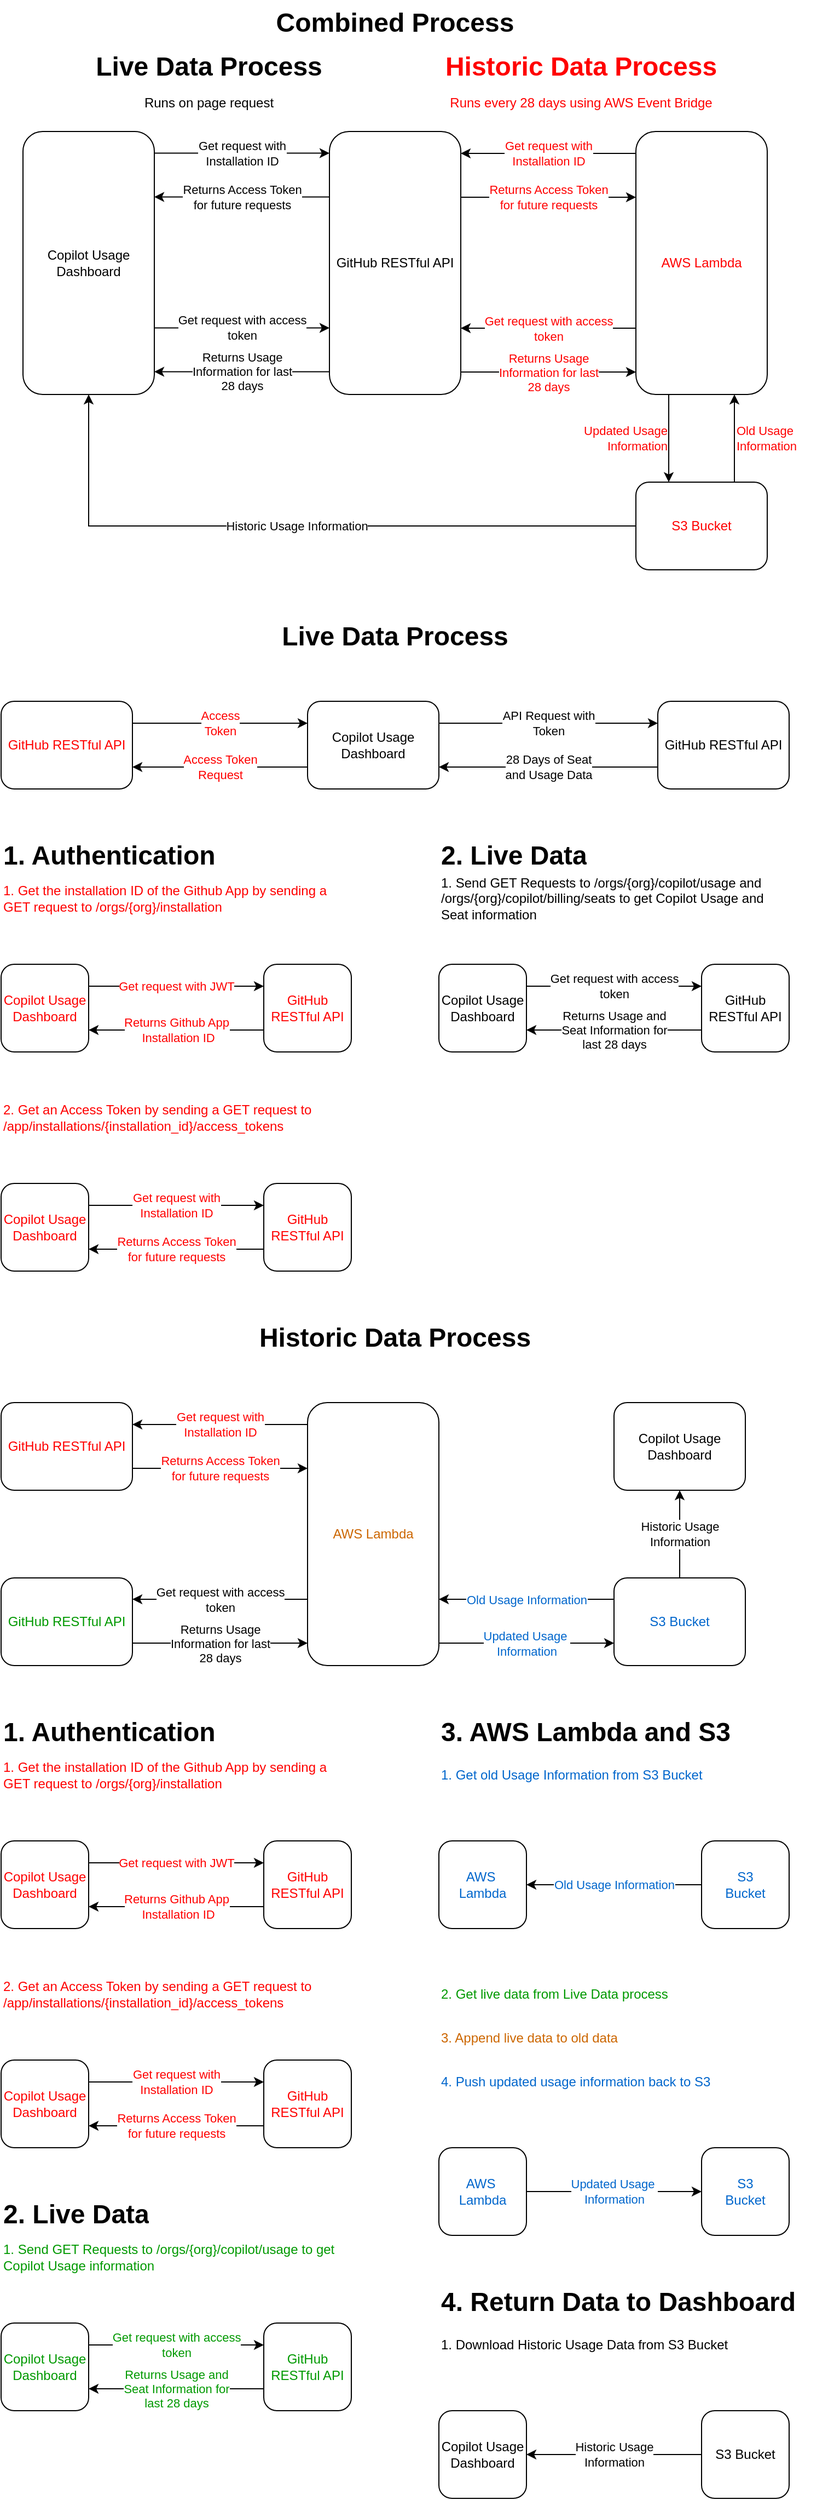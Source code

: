 <mxfile version="24.4.14" type="device">
  <diagram name="Page-1" id="UuaVYHqYEeruNvDf7hTw">
    <mxGraphModel dx="3191" dy="1648" grid="1" gridSize="10" guides="1" tooltips="1" connect="1" arrows="1" fold="1" page="1" pageScale="1" pageWidth="827" pageHeight="1169" background="none" math="0" shadow="0">
      <root>
        <mxCell id="0" />
        <mxCell id="1" parent="0" />
        <mxCell id="JAojj6oCfwSo5Z4DhQhG-3" value="Get request with JWT" style="edgeStyle=orthogonalEdgeStyle;rounded=0;orthogonalLoop=1;jettySize=auto;html=1;exitX=1;exitY=0.25;exitDx=0;exitDy=0;entryX=0;entryY=0.25;entryDx=0;entryDy=0;fontColor=#FF0000;" edge="1" parent="1" source="JAojj6oCfwSo5Z4DhQhG-1" target="JAojj6oCfwSo5Z4DhQhG-2">
          <mxGeometry relative="1" as="geometry" />
        </mxCell>
        <mxCell id="JAojj6oCfwSo5Z4DhQhG-1" value="Copilot Usage Dashboard" style="rounded=1;whiteSpace=wrap;html=1;fontColor=#FF0000;" vertex="1" parent="1">
          <mxGeometry x="40" y="920" width="80" height="80" as="geometry" />
        </mxCell>
        <mxCell id="JAojj6oCfwSo5Z4DhQhG-4" value="Returns Github App&lt;div&gt;&amp;nbsp;Installation ID&lt;/div&gt;" style="edgeStyle=orthogonalEdgeStyle;rounded=0;orthogonalLoop=1;jettySize=auto;html=1;exitX=0;exitY=0.75;exitDx=0;exitDy=0;entryX=1;entryY=0.75;entryDx=0;entryDy=0;fontColor=#FF0000;" edge="1" parent="1" source="JAojj6oCfwSo5Z4DhQhG-2" target="JAojj6oCfwSo5Z4DhQhG-1">
          <mxGeometry relative="1" as="geometry" />
        </mxCell>
        <mxCell id="JAojj6oCfwSo5Z4DhQhG-2" value="GitHub RESTful API" style="rounded=1;whiteSpace=wrap;html=1;fontColor=#FF0000;" vertex="1" parent="1">
          <mxGeometry x="280" y="920" width="80" height="80" as="geometry" />
        </mxCell>
        <mxCell id="JAojj6oCfwSo5Z4DhQhG-5" value="Get request with&lt;div&gt;Installation ID&lt;/div&gt;" style="edgeStyle=orthogonalEdgeStyle;rounded=0;orthogonalLoop=1;jettySize=auto;html=1;exitX=1;exitY=0.25;exitDx=0;exitDy=0;entryX=0;entryY=0.25;entryDx=0;entryDy=0;fontColor=#FF0000;" edge="1" parent="1" source="JAojj6oCfwSo5Z4DhQhG-6" target="JAojj6oCfwSo5Z4DhQhG-8">
          <mxGeometry relative="1" as="geometry">
            <Array as="points">
              <mxPoint x="150" y="1140" />
              <mxPoint x="150" y="1140" />
            </Array>
          </mxGeometry>
        </mxCell>
        <mxCell id="JAojj6oCfwSo5Z4DhQhG-6" value="Copilot Usage Dashboard" style="rounded=1;whiteSpace=wrap;html=1;fontColor=#FF0000;" vertex="1" parent="1">
          <mxGeometry x="40" y="1120" width="80" height="80" as="geometry" />
        </mxCell>
        <mxCell id="JAojj6oCfwSo5Z4DhQhG-7" value="Returns Access Token&lt;div&gt;for future requests&lt;/div&gt;" style="edgeStyle=orthogonalEdgeStyle;rounded=0;orthogonalLoop=1;jettySize=auto;html=1;exitX=0;exitY=0.75;exitDx=0;exitDy=0;entryX=1;entryY=0.75;entryDx=0;entryDy=0;fontColor=#FF0000;" edge="1" parent="1" source="JAojj6oCfwSo5Z4DhQhG-8" target="JAojj6oCfwSo5Z4DhQhG-6">
          <mxGeometry relative="1" as="geometry">
            <mxPoint as="offset" />
          </mxGeometry>
        </mxCell>
        <mxCell id="JAojj6oCfwSo5Z4DhQhG-8" value="GitHub RESTful API" style="rounded=1;whiteSpace=wrap;html=1;fontColor=#FF0000;" vertex="1" parent="1">
          <mxGeometry x="280" y="1120" width="80" height="80" as="geometry" />
        </mxCell>
        <mxCell id="JAojj6oCfwSo5Z4DhQhG-9" value="1. Get the installation ID of the Github App by sending a GET request to /orgs/{org}/installation&amp;nbsp;" style="text;html=1;align=left;verticalAlign=middle;whiteSpace=wrap;rounded=0;fontColor=#FF0000;" vertex="1" parent="1">
          <mxGeometry x="40" y="840" width="320" height="40" as="geometry" />
        </mxCell>
        <mxCell id="JAojj6oCfwSo5Z4DhQhG-10" value="2. Get an Access Token by sending a GET request to /app/installations/{installation_id}/access_tokens" style="text;html=1;align=left;verticalAlign=middle;whiteSpace=wrap;rounded=0;fontColor=#FF0000;" vertex="1" parent="1">
          <mxGeometry x="40" y="1040" width="320" height="40" as="geometry" />
        </mxCell>
        <mxCell id="JAojj6oCfwSo5Z4DhQhG-11" value="Get request with access&lt;div&gt;token&lt;/div&gt;" style="edgeStyle=orthogonalEdgeStyle;rounded=0;orthogonalLoop=1;jettySize=auto;html=1;exitX=1;exitY=0.25;exitDx=0;exitDy=0;entryX=0;entryY=0.25;entryDx=0;entryDy=0;" edge="1" parent="1" source="JAojj6oCfwSo5Z4DhQhG-12" target="JAojj6oCfwSo5Z4DhQhG-14">
          <mxGeometry relative="1" as="geometry">
            <mxPoint as="offset" />
          </mxGeometry>
        </mxCell>
        <mxCell id="JAojj6oCfwSo5Z4DhQhG-12" value="Copilot Usage Dashboard" style="rounded=1;whiteSpace=wrap;html=1;" vertex="1" parent="1">
          <mxGeometry x="440" y="920" width="80" height="80" as="geometry" />
        </mxCell>
        <mxCell id="JAojj6oCfwSo5Z4DhQhG-13" value="Returns Usage and&lt;div&gt;Seat Information for&lt;/div&gt;&lt;div&gt;last 28 days&lt;/div&gt;" style="edgeStyle=orthogonalEdgeStyle;rounded=0;orthogonalLoop=1;jettySize=auto;html=1;exitX=0;exitY=0.75;exitDx=0;exitDy=0;entryX=1;entryY=0.75;entryDx=0;entryDy=0;" edge="1" parent="1" source="JAojj6oCfwSo5Z4DhQhG-14" target="JAojj6oCfwSo5Z4DhQhG-12">
          <mxGeometry relative="1" as="geometry">
            <mxPoint as="offset" />
          </mxGeometry>
        </mxCell>
        <mxCell id="JAojj6oCfwSo5Z4DhQhG-14" value="GitHub RESTful API" style="rounded=1;whiteSpace=wrap;html=1;" vertex="1" parent="1">
          <mxGeometry x="680" y="920" width="80" height="80" as="geometry" />
        </mxCell>
        <mxCell id="JAojj6oCfwSo5Z4DhQhG-15" value="1. Send GET Requests to /orgs/{org}/copilot/usage and /orgs/{org}/copilot/billing/seats to get Copilot Usage and Seat information" style="text;html=1;align=left;verticalAlign=middle;whiteSpace=wrap;rounded=0;" vertex="1" parent="1">
          <mxGeometry x="440" y="840" width="320" height="40" as="geometry" />
        </mxCell>
        <mxCell id="JAojj6oCfwSo5Z4DhQhG-19" value="Access Token&lt;div&gt;Request&lt;/div&gt;" style="edgeStyle=orthogonalEdgeStyle;rounded=0;orthogonalLoop=1;jettySize=auto;html=1;entryX=1;entryY=0.75;entryDx=0;entryDy=0;align=center;fontColor=#FF0000;exitX=0;exitY=0.75;exitDx=0;exitDy=0;" edge="1" parent="1" source="JAojj6oCfwSo5Z4DhQhG-16" target="JAojj6oCfwSo5Z4DhQhG-18">
          <mxGeometry relative="1" as="geometry">
            <mxPoint x="480" y="790" as="sourcePoint" />
          </mxGeometry>
        </mxCell>
        <mxCell id="JAojj6oCfwSo5Z4DhQhG-21" value="API Request with&lt;div&gt;Token&lt;/div&gt;" style="edgeStyle=orthogonalEdgeStyle;rounded=0;orthogonalLoop=1;jettySize=auto;html=1;exitX=1;exitY=0.25;exitDx=0;exitDy=0;entryX=0;entryY=0.25;entryDx=0;entryDy=0;" edge="1" parent="1" source="JAojj6oCfwSo5Z4DhQhG-16" target="JAojj6oCfwSo5Z4DhQhG-17">
          <mxGeometry relative="1" as="geometry" />
        </mxCell>
        <mxCell id="JAojj6oCfwSo5Z4DhQhG-16" value="Copilot Usage Dashboard" style="rounded=1;whiteSpace=wrap;html=1;" vertex="1" parent="1">
          <mxGeometry x="320" y="680" width="120" height="80" as="geometry" />
        </mxCell>
        <mxCell id="JAojj6oCfwSo5Z4DhQhG-22" value="28 Days of Seat&lt;div&gt;and Usage Data&lt;/div&gt;" style="edgeStyle=orthogonalEdgeStyle;rounded=0;orthogonalLoop=1;jettySize=auto;html=1;exitX=0;exitY=0.75;exitDx=0;exitDy=0;entryX=1;entryY=0.75;entryDx=0;entryDy=0;" edge="1" parent="1" source="JAojj6oCfwSo5Z4DhQhG-17" target="JAojj6oCfwSo5Z4DhQhG-16">
          <mxGeometry relative="1" as="geometry" />
        </mxCell>
        <mxCell id="JAojj6oCfwSo5Z4DhQhG-17" value="GitHub RESTful API" style="rounded=1;whiteSpace=wrap;html=1;" vertex="1" parent="1">
          <mxGeometry x="640" y="680" width="120" height="80" as="geometry" />
        </mxCell>
        <mxCell id="JAojj6oCfwSo5Z4DhQhG-20" value="Access&lt;div&gt;Token&lt;/div&gt;" style="edgeStyle=orthogonalEdgeStyle;rounded=0;orthogonalLoop=1;jettySize=auto;html=1;exitX=1;exitY=0.25;exitDx=0;exitDy=0;entryX=0;entryY=0.25;entryDx=0;entryDy=0;align=center;fontColor=#FF0000;" edge="1" parent="1" source="JAojj6oCfwSo5Z4DhQhG-18" target="JAojj6oCfwSo5Z4DhQhG-16">
          <mxGeometry relative="1" as="geometry" />
        </mxCell>
        <mxCell id="JAojj6oCfwSo5Z4DhQhG-18" value="GitHub RESTful API" style="rounded=1;whiteSpace=wrap;html=1;fontColor=#FF0000;" vertex="1" parent="1">
          <mxGeometry x="40" y="680" width="120" height="80" as="geometry" />
        </mxCell>
        <mxCell id="JAojj6oCfwSo5Z4DhQhG-23" value="&lt;h1 style=&quot;margin-top: 0px;&quot;&gt;1. Authentication&lt;/h1&gt;" style="text;html=1;whiteSpace=wrap;overflow=hidden;rounded=0;" vertex="1" parent="1">
          <mxGeometry x="40" y="800" width="320" height="40" as="geometry" />
        </mxCell>
        <mxCell id="JAojj6oCfwSo5Z4DhQhG-24" value="&lt;h1 style=&quot;margin-top: 0px;&quot;&gt;2. Live Data&lt;/h1&gt;" style="text;html=1;whiteSpace=wrap;overflow=hidden;rounded=0;" vertex="1" parent="1">
          <mxGeometry x="440" y="800" width="180" height="40" as="geometry" />
        </mxCell>
        <mxCell id="JAojj6oCfwSo5Z4DhQhG-25" value="&lt;h1 style=&quot;margin-top: 0px;&quot;&gt;Live Data Process&lt;/h1&gt;" style="text;html=1;whiteSpace=wrap;overflow=hidden;rounded=0;align=center;fontStyle=0" vertex="1" parent="1">
          <mxGeometry x="40" y="600" width="720" height="40" as="geometry" />
        </mxCell>
        <mxCell id="JAojj6oCfwSo5Z4DhQhG-28" value="AWS Lambda" style="rounded=1;whiteSpace=wrap;html=1;fontColor=#CC6600;" vertex="1" parent="1">
          <mxGeometry x="320" y="1320" width="120" height="240" as="geometry" />
        </mxCell>
        <mxCell id="JAojj6oCfwSo5Z4DhQhG-46" value="Historic Usage&lt;div&gt;Information&lt;/div&gt;" style="edgeStyle=orthogonalEdgeStyle;rounded=0;orthogonalLoop=1;jettySize=auto;html=1;" edge="1" parent="1" source="JAojj6oCfwSo5Z4DhQhG-30" target="JAojj6oCfwSo5Z4DhQhG-37">
          <mxGeometry relative="1" as="geometry" />
        </mxCell>
        <mxCell id="JAojj6oCfwSo5Z4DhQhG-30" value="S3 Bucket" style="rounded=1;whiteSpace=wrap;html=1;fontColor=#0066CC;" vertex="1" parent="1">
          <mxGeometry x="600" y="1480" width="120" height="80" as="geometry" />
        </mxCell>
        <mxCell id="JAojj6oCfwSo5Z4DhQhG-32" value="GitHub RESTful API" style="rounded=1;whiteSpace=wrap;html=1;fontColor=#FF0000;" vertex="1" parent="1">
          <mxGeometry x="40" y="1320" width="120" height="80" as="geometry" />
        </mxCell>
        <mxCell id="JAojj6oCfwSo5Z4DhQhG-33" value="&lt;h1 style=&quot;margin-top: 0px;&quot;&gt;Historic Data Process&lt;/h1&gt;" style="text;html=1;whiteSpace=wrap;overflow=hidden;rounded=0;align=center;fontStyle=0" vertex="1" parent="1">
          <mxGeometry x="40" y="1240" width="720" height="40" as="geometry" />
        </mxCell>
        <mxCell id="JAojj6oCfwSo5Z4DhQhG-34" value="GitHub RESTful API" style="rounded=1;whiteSpace=wrap;html=1;fontColor=#009900;" vertex="1" parent="1">
          <mxGeometry x="40" y="1480" width="120" height="80" as="geometry" />
        </mxCell>
        <mxCell id="JAojj6oCfwSo5Z4DhQhG-37" value="Copilot Usage Dashboard" style="rounded=1;whiteSpace=wrap;html=1;" vertex="1" parent="1">
          <mxGeometry x="600" y="1320" width="120" height="80" as="geometry" />
        </mxCell>
        <mxCell id="JAojj6oCfwSo5Z4DhQhG-38" value="Returns Access Token&lt;div&gt;for future requests&lt;/div&gt;" style="edgeStyle=orthogonalEdgeStyle;rounded=0;orthogonalLoop=1;jettySize=auto;html=1;exitX=0;exitY=0.75;exitDx=0;exitDy=0;entryX=1;entryY=0.75;entryDx=0;entryDy=0;fontColor=#FF0000;" edge="1" parent="1">
          <mxGeometry relative="1" as="geometry">
            <mxPoint x="160" y="1380" as="sourcePoint" />
            <mxPoint x="320" y="1380" as="targetPoint" />
            <mxPoint as="offset" />
          </mxGeometry>
        </mxCell>
        <mxCell id="JAojj6oCfwSo5Z4DhQhG-39" value="Get request with&lt;div&gt;Installation ID&lt;/div&gt;" style="edgeStyle=orthogonalEdgeStyle;rounded=0;orthogonalLoop=1;jettySize=auto;html=1;exitX=1;exitY=0.25;exitDx=0;exitDy=0;entryX=0;entryY=0.25;entryDx=0;entryDy=0;fontColor=#FF0000;" edge="1" parent="1">
          <mxGeometry relative="1" as="geometry">
            <mxPoint x="320" y="1340" as="sourcePoint" />
            <mxPoint x="160" y="1340" as="targetPoint" />
            <Array as="points">
              <mxPoint x="290" y="1340" />
              <mxPoint x="290" y="1340" />
            </Array>
          </mxGeometry>
        </mxCell>
        <mxCell id="JAojj6oCfwSo5Z4DhQhG-42" value="Updated Usage&amp;nbsp;&lt;div&gt;Information&lt;/div&gt;" style="edgeStyle=orthogonalEdgeStyle;rounded=0;orthogonalLoop=1;jettySize=auto;html=1;exitX=0;exitY=0.75;exitDx=0;exitDy=0;entryX=1;entryY=0.75;entryDx=0;entryDy=0;fontColor=#0066CC;" edge="1" parent="1">
          <mxGeometry relative="1" as="geometry">
            <mxPoint x="440" y="1539.5" as="sourcePoint" />
            <mxPoint x="600" y="1539.5" as="targetPoint" />
            <mxPoint as="offset" />
          </mxGeometry>
        </mxCell>
        <mxCell id="JAojj6oCfwSo5Z4DhQhG-43" value="Old Usage Information" style="edgeStyle=orthogonalEdgeStyle;rounded=0;orthogonalLoop=1;jettySize=auto;html=1;exitX=1;exitY=0.25;exitDx=0;exitDy=0;entryX=0;entryY=0.25;entryDx=0;entryDy=0;fontColor=#0066CC;" edge="1" parent="1">
          <mxGeometry relative="1" as="geometry">
            <mxPoint x="600" y="1499.5" as="sourcePoint" />
            <mxPoint x="440" y="1499.5" as="targetPoint" />
            <Array as="points">
              <mxPoint x="570" y="1499.5" />
              <mxPoint x="570" y="1499.5" />
            </Array>
            <mxPoint as="offset" />
          </mxGeometry>
        </mxCell>
        <mxCell id="JAojj6oCfwSo5Z4DhQhG-44" value="Get request with access&lt;div&gt;token&lt;/div&gt;" style="edgeStyle=orthogonalEdgeStyle;rounded=0;orthogonalLoop=1;jettySize=auto;html=1;exitX=1;exitY=0.25;exitDx=0;exitDy=0;entryX=0;entryY=0.25;entryDx=0;entryDy=0;" edge="1" parent="1">
          <mxGeometry relative="1" as="geometry">
            <mxPoint x="320" y="1499.5" as="sourcePoint" />
            <mxPoint x="160" y="1499.5" as="targetPoint" />
            <mxPoint as="offset" />
          </mxGeometry>
        </mxCell>
        <mxCell id="JAojj6oCfwSo5Z4DhQhG-45" value="Returns Usage&lt;div&gt;Information for last&lt;/div&gt;&lt;div&gt;28 days&lt;/div&gt;" style="edgeStyle=orthogonalEdgeStyle;rounded=0;orthogonalLoop=1;jettySize=auto;html=1;exitX=0;exitY=0.75;exitDx=0;exitDy=0;entryX=1;entryY=0.75;entryDx=0;entryDy=0;" edge="1" parent="1">
          <mxGeometry relative="1" as="geometry">
            <mxPoint as="offset" />
            <mxPoint x="160" y="1539.5" as="sourcePoint" />
            <mxPoint x="320" y="1539.5" as="targetPoint" />
          </mxGeometry>
        </mxCell>
        <mxCell id="JAojj6oCfwSo5Z4DhQhG-47" value="Get request with JWT" style="edgeStyle=orthogonalEdgeStyle;rounded=0;orthogonalLoop=1;jettySize=auto;html=1;exitX=1;exitY=0.25;exitDx=0;exitDy=0;entryX=0;entryY=0.25;entryDx=0;entryDy=0;fontColor=#FF0000;" edge="1" parent="1" source="JAojj6oCfwSo5Z4DhQhG-48" target="JAojj6oCfwSo5Z4DhQhG-50">
          <mxGeometry relative="1" as="geometry" />
        </mxCell>
        <mxCell id="JAojj6oCfwSo5Z4DhQhG-48" value="Copilot Usage Dashboard" style="rounded=1;whiteSpace=wrap;html=1;fontColor=#FF0000;" vertex="1" parent="1">
          <mxGeometry x="40" y="1720" width="80" height="80" as="geometry" />
        </mxCell>
        <mxCell id="JAojj6oCfwSo5Z4DhQhG-49" value="Returns Github App&lt;div&gt;&amp;nbsp;Installation ID&lt;/div&gt;" style="edgeStyle=orthogonalEdgeStyle;rounded=0;orthogonalLoop=1;jettySize=auto;html=1;exitX=0;exitY=0.75;exitDx=0;exitDy=0;entryX=1;entryY=0.75;entryDx=0;entryDy=0;fontColor=#FF0000;" edge="1" parent="1" source="JAojj6oCfwSo5Z4DhQhG-50" target="JAojj6oCfwSo5Z4DhQhG-48">
          <mxGeometry relative="1" as="geometry" />
        </mxCell>
        <mxCell id="JAojj6oCfwSo5Z4DhQhG-50" value="GitHub RESTful API" style="rounded=1;whiteSpace=wrap;html=1;fontColor=#FF0000;" vertex="1" parent="1">
          <mxGeometry x="280" y="1720" width="80" height="80" as="geometry" />
        </mxCell>
        <mxCell id="JAojj6oCfwSo5Z4DhQhG-51" value="Get request with&lt;div&gt;Installation ID&lt;/div&gt;" style="edgeStyle=orthogonalEdgeStyle;rounded=0;orthogonalLoop=1;jettySize=auto;html=1;exitX=1;exitY=0.25;exitDx=0;exitDy=0;entryX=0;entryY=0.25;entryDx=0;entryDy=0;fontColor=#FF0000;" edge="1" parent="1" source="JAojj6oCfwSo5Z4DhQhG-52" target="JAojj6oCfwSo5Z4DhQhG-54">
          <mxGeometry relative="1" as="geometry">
            <Array as="points">
              <mxPoint x="150" y="1940" />
              <mxPoint x="150" y="1940" />
            </Array>
          </mxGeometry>
        </mxCell>
        <mxCell id="JAojj6oCfwSo5Z4DhQhG-52" value="Copilot Usage Dashboard" style="rounded=1;whiteSpace=wrap;html=1;fontColor=#FF0000;" vertex="1" parent="1">
          <mxGeometry x="40" y="1920" width="80" height="80" as="geometry" />
        </mxCell>
        <mxCell id="JAojj6oCfwSo5Z4DhQhG-53" value="Returns Access Token&lt;div&gt;for future requests&lt;/div&gt;" style="edgeStyle=orthogonalEdgeStyle;rounded=0;orthogonalLoop=1;jettySize=auto;html=1;exitX=0;exitY=0.75;exitDx=0;exitDy=0;entryX=1;entryY=0.75;entryDx=0;entryDy=0;fontColor=#FF0000;" edge="1" parent="1" source="JAojj6oCfwSo5Z4DhQhG-54" target="JAojj6oCfwSo5Z4DhQhG-52">
          <mxGeometry relative="1" as="geometry">
            <mxPoint as="offset" />
          </mxGeometry>
        </mxCell>
        <mxCell id="JAojj6oCfwSo5Z4DhQhG-54" value="GitHub RESTful API" style="rounded=1;whiteSpace=wrap;html=1;fontColor=#FF0000;" vertex="1" parent="1">
          <mxGeometry x="280" y="1920" width="80" height="80" as="geometry" />
        </mxCell>
        <mxCell id="JAojj6oCfwSo5Z4DhQhG-55" value="1. Get the installation ID of the Github App by sending a GET request to /orgs/{org}/installation&amp;nbsp;" style="text;html=1;align=left;verticalAlign=middle;whiteSpace=wrap;rounded=0;fontColor=#FF0000;" vertex="1" parent="1">
          <mxGeometry x="40" y="1640" width="320" height="40" as="geometry" />
        </mxCell>
        <mxCell id="JAojj6oCfwSo5Z4DhQhG-56" value="&lt;h1 style=&quot;margin-top: 0px;&quot;&gt;1. Authentication&lt;/h1&gt;" style="text;html=1;whiteSpace=wrap;overflow=hidden;rounded=0;" vertex="1" parent="1">
          <mxGeometry x="40" y="1600" width="320" height="40" as="geometry" />
        </mxCell>
        <mxCell id="JAojj6oCfwSo5Z4DhQhG-57" value="2. Get an Access Token by sending a GET request to /app/installations/{installation_id}/access_tokens" style="text;html=1;align=left;verticalAlign=middle;whiteSpace=wrap;rounded=0;fontColor=#FF0000;" vertex="1" parent="1">
          <mxGeometry x="40" y="1840" width="320" height="40" as="geometry" />
        </mxCell>
        <mxCell id="JAojj6oCfwSo5Z4DhQhG-58" value="Get request with access&lt;div&gt;token&lt;/div&gt;" style="edgeStyle=orthogonalEdgeStyle;rounded=0;orthogonalLoop=1;jettySize=auto;html=1;exitX=1;exitY=0.25;exitDx=0;exitDy=0;entryX=0;entryY=0.25;entryDx=0;entryDy=0;fontColor=#009900;" edge="1" parent="1" source="JAojj6oCfwSo5Z4DhQhG-59" target="JAojj6oCfwSo5Z4DhQhG-61">
          <mxGeometry relative="1" as="geometry">
            <mxPoint as="offset" />
          </mxGeometry>
        </mxCell>
        <mxCell id="JAojj6oCfwSo5Z4DhQhG-59" value="Copilot Usage Dashboard" style="rounded=1;whiteSpace=wrap;html=1;fontColor=#009900;" vertex="1" parent="1">
          <mxGeometry x="40" y="2160" width="80" height="80" as="geometry" />
        </mxCell>
        <mxCell id="JAojj6oCfwSo5Z4DhQhG-60" value="Returns Usage and&lt;div&gt;Seat Information for&lt;/div&gt;&lt;div&gt;last 28 days&lt;/div&gt;" style="edgeStyle=orthogonalEdgeStyle;rounded=0;orthogonalLoop=1;jettySize=auto;html=1;exitX=0;exitY=0.75;exitDx=0;exitDy=0;entryX=1;entryY=0.75;entryDx=0;entryDy=0;fontColor=#009900;" edge="1" parent="1" source="JAojj6oCfwSo5Z4DhQhG-61" target="JAojj6oCfwSo5Z4DhQhG-59">
          <mxGeometry relative="1" as="geometry">
            <mxPoint as="offset" />
          </mxGeometry>
        </mxCell>
        <mxCell id="JAojj6oCfwSo5Z4DhQhG-61" value="GitHub RESTful API" style="rounded=1;whiteSpace=wrap;html=1;fontColor=#009900;" vertex="1" parent="1">
          <mxGeometry x="280" y="2160" width="80" height="80" as="geometry" />
        </mxCell>
        <mxCell id="JAojj6oCfwSo5Z4DhQhG-62" value="1. Send GET Requests to /orgs/{org}/copilot/usage to get Copilot Usage information" style="text;html=1;align=left;verticalAlign=middle;whiteSpace=wrap;rounded=0;fontColor=#009900;" vertex="1" parent="1">
          <mxGeometry x="40" y="2080" width="320" height="40" as="geometry" />
        </mxCell>
        <mxCell id="JAojj6oCfwSo5Z4DhQhG-63" value="&lt;h1 style=&quot;margin-top: 0px;&quot;&gt;2. Live Data&lt;/h1&gt;" style="text;html=1;whiteSpace=wrap;overflow=hidden;rounded=0;" vertex="1" parent="1">
          <mxGeometry x="40" y="2040" width="180" height="40" as="geometry" />
        </mxCell>
        <mxCell id="JAojj6oCfwSo5Z4DhQhG-64" value="&lt;h1 style=&quot;margin-top: 0px;&quot;&gt;3. AWS Lambda and S3&lt;/h1&gt;" style="text;html=1;whiteSpace=wrap;overflow=hidden;rounded=0;" vertex="1" parent="1">
          <mxGeometry x="440" y="1600" width="320" height="40" as="geometry" />
        </mxCell>
        <mxCell id="JAojj6oCfwSo5Z4DhQhG-65" value="1. Get old Usage Information from S3 Bucket" style="text;html=1;align=left;verticalAlign=middle;whiteSpace=wrap;rounded=0;fontColor=#0066CC;" vertex="1" parent="1">
          <mxGeometry x="440" y="1640" width="320" height="40" as="geometry" />
        </mxCell>
        <mxCell id="JAojj6oCfwSo5Z4DhQhG-66" value="2. Get live data from Live Data process" style="text;html=1;align=left;verticalAlign=middle;whiteSpace=wrap;rounded=0;fontColor=#009900;" vertex="1" parent="1">
          <mxGeometry x="440" y="1840" width="320" height="40" as="geometry" />
        </mxCell>
        <mxCell id="JAojj6oCfwSo5Z4DhQhG-67" value="3. Append live data to old data" style="text;html=1;align=left;verticalAlign=middle;whiteSpace=wrap;rounded=0;fontColor=#CC6600;" vertex="1" parent="1">
          <mxGeometry x="440" y="1880" width="320" height="40" as="geometry" />
        </mxCell>
        <mxCell id="JAojj6oCfwSo5Z4DhQhG-68" value="4. Push updated usage information back to S3" style="text;html=1;align=left;verticalAlign=middle;whiteSpace=wrap;rounded=0;fontColor=#0066CC;" vertex="1" parent="1">
          <mxGeometry x="440" y="1920" width="320" height="40" as="geometry" />
        </mxCell>
        <mxCell id="JAojj6oCfwSo5Z4DhQhG-69" value="AWS&amp;nbsp;&lt;div&gt;Lambda&lt;/div&gt;" style="rounded=1;whiteSpace=wrap;html=1;fontColor=#0066CC;" vertex="1" parent="1">
          <mxGeometry x="440" y="1720" width="80" height="80" as="geometry" />
        </mxCell>
        <mxCell id="JAojj6oCfwSo5Z4DhQhG-79" value="Old Usage Information" style="edgeStyle=orthogonalEdgeStyle;rounded=0;orthogonalLoop=1;jettySize=auto;html=1;exitX=0;exitY=0.5;exitDx=0;exitDy=0;entryX=1;entryY=0.5;entryDx=0;entryDy=0;fontColor=#0066CC;" edge="1" parent="1" source="JAojj6oCfwSo5Z4DhQhG-70" target="JAojj6oCfwSo5Z4DhQhG-69">
          <mxGeometry relative="1" as="geometry" />
        </mxCell>
        <mxCell id="JAojj6oCfwSo5Z4DhQhG-70" value="S3&lt;div&gt;Bucket&lt;/div&gt;" style="rounded=1;whiteSpace=wrap;html=1;fontColor=#0066CC;" vertex="1" parent="1">
          <mxGeometry x="680" y="1720" width="80" height="80" as="geometry" />
        </mxCell>
        <mxCell id="JAojj6oCfwSo5Z4DhQhG-80" value="AWS&amp;nbsp;&lt;div&gt;Lambda&lt;/div&gt;" style="rounded=1;whiteSpace=wrap;html=1;fontColor=#0066CC;" vertex="1" parent="1">
          <mxGeometry x="440" y="2000" width="80" height="80" as="geometry" />
        </mxCell>
        <mxCell id="JAojj6oCfwSo5Z4DhQhG-81" value="Updated Usage&amp;nbsp;&lt;div&gt;Information&lt;/div&gt;" style="edgeStyle=orthogonalEdgeStyle;rounded=0;orthogonalLoop=1;jettySize=auto;html=1;exitX=1;exitY=0.5;exitDx=0;exitDy=0;entryX=0;entryY=0.5;entryDx=0;entryDy=0;fontColor=#0066CC;" edge="1" parent="1" source="JAojj6oCfwSo5Z4DhQhG-80" target="JAojj6oCfwSo5Z4DhQhG-82">
          <mxGeometry relative="1" as="geometry" />
        </mxCell>
        <mxCell id="JAojj6oCfwSo5Z4DhQhG-82" value="S3&lt;div&gt;Bucket&lt;/div&gt;" style="rounded=1;whiteSpace=wrap;html=1;fontColor=#0066CC;" vertex="1" parent="1">
          <mxGeometry x="680" y="2000" width="80" height="80" as="geometry" />
        </mxCell>
        <mxCell id="JAojj6oCfwSo5Z4DhQhG-84" value="Copilot Usage Dashboard" style="rounded=1;whiteSpace=wrap;html=1;fontColor=default;" vertex="1" parent="1">
          <mxGeometry x="440" y="2240" width="80" height="80" as="geometry" />
        </mxCell>
        <mxCell id="JAojj6oCfwSo5Z4DhQhG-89" value="Historic Usage&lt;div&gt;Information&lt;/div&gt;" style="edgeStyle=orthogonalEdgeStyle;rounded=0;orthogonalLoop=1;jettySize=auto;html=1;exitX=0;exitY=0.5;exitDx=0;exitDy=0;entryX=1;entryY=0.5;entryDx=0;entryDy=0;" edge="1" parent="1" source="JAojj6oCfwSo5Z4DhQhG-86" target="JAojj6oCfwSo5Z4DhQhG-84">
          <mxGeometry relative="1" as="geometry" />
        </mxCell>
        <mxCell id="JAojj6oCfwSo5Z4DhQhG-86" value="S3 Bucket" style="rounded=1;whiteSpace=wrap;html=1;fontColor=default;" vertex="1" parent="1">
          <mxGeometry x="680" y="2240" width="80" height="80" as="geometry" />
        </mxCell>
        <mxCell id="JAojj6oCfwSo5Z4DhQhG-87" value="1. Download Historic Usage Data from S3 Bucket" style="text;html=1;align=left;verticalAlign=middle;whiteSpace=wrap;rounded=0;fontColor=default;" vertex="1" parent="1">
          <mxGeometry x="440" y="2160" width="320" height="40" as="geometry" />
        </mxCell>
        <mxCell id="JAojj6oCfwSo5Z4DhQhG-88" value="&lt;h1 style=&quot;margin-top: 0px;&quot;&gt;4. Return Data to Dashboard&lt;/h1&gt;" style="text;html=1;whiteSpace=wrap;overflow=hidden;rounded=0;fontColor=default;" vertex="1" parent="1">
          <mxGeometry x="440" y="2120" width="360" height="40" as="geometry" />
        </mxCell>
        <mxCell id="JAojj6oCfwSo5Z4DhQhG-90" value="&lt;h1 style=&quot;margin-top: 0px;&quot;&gt;Combined Process&lt;/h1&gt;" style="text;html=1;whiteSpace=wrap;overflow=hidden;rounded=0;align=center;fontStyle=0" vertex="1" parent="1">
          <mxGeometry x="40" y="40" width="720" height="40" as="geometry" />
        </mxCell>
        <mxCell id="JAojj6oCfwSo5Z4DhQhG-120" value="Updated Usage&lt;div&gt;Information&lt;/div&gt;" style="edgeStyle=orthogonalEdgeStyle;rounded=0;orthogonalLoop=1;jettySize=auto;html=1;exitX=0.25;exitY=1;exitDx=0;exitDy=0;entryX=0.25;entryY=0;entryDx=0;entryDy=0;align=right;fontColor=#FF0000;" edge="1" parent="1" source="JAojj6oCfwSo5Z4DhQhG-91" target="JAojj6oCfwSo5Z4DhQhG-93">
          <mxGeometry relative="1" as="geometry" />
        </mxCell>
        <mxCell id="JAojj6oCfwSo5Z4DhQhG-91" value="AWS Lambda" style="rounded=1;whiteSpace=wrap;html=1;fontColor=#FF0000;" vertex="1" parent="1">
          <mxGeometry x="620" y="160" width="120" height="240" as="geometry" />
        </mxCell>
        <mxCell id="JAojj6oCfwSo5Z4DhQhG-119" value="Old Usage&lt;div&gt;Information&lt;/div&gt;" style="edgeStyle=orthogonalEdgeStyle;rounded=0;orthogonalLoop=1;jettySize=auto;html=1;exitX=0.75;exitY=0;exitDx=0;exitDy=0;entryX=0.75;entryY=1;entryDx=0;entryDy=0;align=left;fontColor=#FF0000;" edge="1" parent="1" source="JAojj6oCfwSo5Z4DhQhG-93" target="JAojj6oCfwSo5Z4DhQhG-91">
          <mxGeometry relative="1" as="geometry" />
        </mxCell>
        <mxCell id="JAojj6oCfwSo5Z4DhQhG-121" value="Historic Usage Information" style="edgeStyle=orthogonalEdgeStyle;rounded=0;orthogonalLoop=1;jettySize=auto;html=1;exitX=0;exitY=0.5;exitDx=0;exitDy=0;entryX=0.5;entryY=1;entryDx=0;entryDy=0;" edge="1" parent="1" source="JAojj6oCfwSo5Z4DhQhG-93" target="JAojj6oCfwSo5Z4DhQhG-96">
          <mxGeometry relative="1" as="geometry" />
        </mxCell>
        <mxCell id="JAojj6oCfwSo5Z4DhQhG-93" value="S3 Bucket" style="rounded=1;whiteSpace=wrap;html=1;fontColor=#FF0000;" vertex="1" parent="1">
          <mxGeometry x="620" y="480" width="120" height="80" as="geometry" />
        </mxCell>
        <mxCell id="JAojj6oCfwSo5Z4DhQhG-95" value="GitHub RESTful API" style="rounded=1;whiteSpace=wrap;html=1;fontColor=#000000;" vertex="1" parent="1">
          <mxGeometry x="340" y="160" width="120" height="240" as="geometry" />
        </mxCell>
        <mxCell id="JAojj6oCfwSo5Z4DhQhG-96" value="Copilot Usage Dashboard" style="rounded=1;whiteSpace=wrap;html=1;fontColor=#000000;" vertex="1" parent="1">
          <mxGeometry x="60" y="160" width="120" height="240" as="geometry" />
        </mxCell>
        <mxCell id="JAojj6oCfwSo5Z4DhQhG-97" value="Returns Access Token&lt;div&gt;for future requests&lt;/div&gt;" style="edgeStyle=orthogonalEdgeStyle;rounded=0;orthogonalLoop=1;jettySize=auto;html=1;exitX=0;exitY=0.75;exitDx=0;exitDy=0;entryX=1;entryY=0.75;entryDx=0;entryDy=0;fontColor=#FF0000;" edge="1" parent="1">
          <mxGeometry relative="1" as="geometry">
            <mxPoint x="460" y="220" as="sourcePoint" />
            <mxPoint x="620" y="220" as="targetPoint" />
            <mxPoint as="offset" />
          </mxGeometry>
        </mxCell>
        <mxCell id="JAojj6oCfwSo5Z4DhQhG-98" value="Get request with&lt;div&gt;Installation ID&lt;/div&gt;" style="edgeStyle=orthogonalEdgeStyle;rounded=0;orthogonalLoop=1;jettySize=auto;html=1;exitX=1;exitY=0.25;exitDx=0;exitDy=0;entryX=0;entryY=0.25;entryDx=0;entryDy=0;fontColor=#FF0000;" edge="1" parent="1">
          <mxGeometry relative="1" as="geometry">
            <mxPoint x="620" y="180" as="sourcePoint" />
            <mxPoint x="460" y="180" as="targetPoint" />
            <Array as="points">
              <mxPoint x="590" y="180" />
              <mxPoint x="590" y="180" />
            </Array>
          </mxGeometry>
        </mxCell>
        <mxCell id="JAojj6oCfwSo5Z4DhQhG-101" value="Get request with access&lt;div&gt;token&lt;/div&gt;" style="edgeStyle=orthogonalEdgeStyle;rounded=0;orthogonalLoop=1;jettySize=auto;html=1;exitX=1;exitY=0.25;exitDx=0;exitDy=0;entryX=0;entryY=0.25;entryDx=0;entryDy=0;fontColor=#FF0000;" edge="1" parent="1">
          <mxGeometry relative="1" as="geometry">
            <mxPoint x="620" y="339.5" as="sourcePoint" />
            <mxPoint x="460" y="339.5" as="targetPoint" />
            <mxPoint as="offset" />
          </mxGeometry>
        </mxCell>
        <mxCell id="JAojj6oCfwSo5Z4DhQhG-102" value="Returns Usage&lt;div&gt;Information for last&lt;/div&gt;&lt;div&gt;28 days&lt;/div&gt;" style="edgeStyle=orthogonalEdgeStyle;rounded=0;orthogonalLoop=1;jettySize=auto;html=1;exitX=0;exitY=0.75;exitDx=0;exitDy=0;entryX=1;entryY=0.75;entryDx=0;entryDy=0;fontColor=#FF0000;" edge="1" parent="1">
          <mxGeometry relative="1" as="geometry">
            <mxPoint as="offset" />
            <mxPoint x="460" y="379.5" as="sourcePoint" />
            <mxPoint x="620" y="379.5" as="targetPoint" />
          </mxGeometry>
        </mxCell>
        <mxCell id="JAojj6oCfwSo5Z4DhQhG-115" value="Returns Access Token&lt;div&gt;for future requests&lt;/div&gt;" style="edgeStyle=orthogonalEdgeStyle;rounded=0;orthogonalLoop=1;jettySize=auto;html=1;exitX=0;exitY=0.75;exitDx=0;exitDy=0;entryX=1;entryY=0.75;entryDx=0;entryDy=0;fontColor=#000000;" edge="1" parent="1">
          <mxGeometry relative="1" as="geometry">
            <mxPoint x="340" y="219.75" as="sourcePoint" />
            <mxPoint x="180" y="219.75" as="targetPoint" />
            <mxPoint as="offset" />
          </mxGeometry>
        </mxCell>
        <mxCell id="JAojj6oCfwSo5Z4DhQhG-116" value="Get request with&lt;div&gt;Installation ID&lt;/div&gt;" style="edgeStyle=orthogonalEdgeStyle;rounded=0;orthogonalLoop=1;jettySize=auto;html=1;exitX=1;exitY=0.25;exitDx=0;exitDy=0;entryX=0;entryY=0.25;entryDx=0;entryDy=0;fontColor=#000000;" edge="1" parent="1">
          <mxGeometry relative="1" as="geometry">
            <mxPoint x="180" y="179.75" as="sourcePoint" />
            <mxPoint x="340" y="179.75" as="targetPoint" />
            <Array as="points">
              <mxPoint x="210" y="179.75" />
              <mxPoint x="210" y="179.75" />
            </Array>
          </mxGeometry>
        </mxCell>
        <mxCell id="JAojj6oCfwSo5Z4DhQhG-117" value="Get request with access&lt;div&gt;token&lt;/div&gt;" style="edgeStyle=orthogonalEdgeStyle;rounded=0;orthogonalLoop=1;jettySize=auto;html=1;exitX=1;exitY=0.25;exitDx=0;exitDy=0;entryX=0;entryY=0.25;entryDx=0;entryDy=0;fontColor=#000000;" edge="1" parent="1">
          <mxGeometry relative="1" as="geometry">
            <mxPoint x="180" y="339.25" as="sourcePoint" />
            <mxPoint x="340" y="339.25" as="targetPoint" />
            <mxPoint as="offset" />
          </mxGeometry>
        </mxCell>
        <mxCell id="JAojj6oCfwSo5Z4DhQhG-118" value="Returns Usage&lt;div&gt;Information for last&lt;/div&gt;&lt;div&gt;28 days&lt;/div&gt;" style="edgeStyle=orthogonalEdgeStyle;rounded=0;orthogonalLoop=1;jettySize=auto;html=1;exitX=0;exitY=0.75;exitDx=0;exitDy=0;entryX=1;entryY=0.75;entryDx=0;entryDy=0;fontColor=#000000;" edge="1" parent="1">
          <mxGeometry relative="1" as="geometry">
            <mxPoint as="offset" />
            <mxPoint x="340" y="379.25" as="sourcePoint" />
            <mxPoint x="180" y="379.25" as="targetPoint" />
          </mxGeometry>
        </mxCell>
        <mxCell id="JAojj6oCfwSo5Z4DhQhG-122" value="&lt;h1 style=&quot;margin-top: 0px;&quot;&gt;Live Data Process&lt;/h1&gt;" style="text;html=1;whiteSpace=wrap;overflow=hidden;rounded=0;align=center;fontStyle=0" vertex="1" parent="1">
          <mxGeometry x="60" y="80" width="340" height="40" as="geometry" />
        </mxCell>
        <mxCell id="JAojj6oCfwSo5Z4DhQhG-123" value="&lt;h1 style=&quot;margin-top: 0px;&quot;&gt;Historic Data Process&lt;/h1&gt;" style="text;html=1;whiteSpace=wrap;overflow=hidden;rounded=0;align=center;fontStyle=0;fontColor=#FF0000;" vertex="1" parent="1">
          <mxGeometry x="400" y="80" width="340" height="40" as="geometry" />
        </mxCell>
        <mxCell id="JAojj6oCfwSo5Z4DhQhG-124" value="Runs on page request&lt;span style=&quot;color: rgba(0, 0, 0, 0); font-family: monospace; font-size: 0px; text-align: start; text-wrap: nowrap;&quot;&gt;%3CmxGraphModel%3E%3Croot%3E%3CmxCell%20id%3D%220%22%2F%3E%3CmxCell%20id%3D%221%22%20parent%3D%220%22%2F%3E%3CmxCell%20id%3D%222%22%20value%3D%22%26lt%3Bh1%20style%3D%26quot%3Bmargin-top%3A%200px%3B%26quot%3B%26gt%3BLive%20Data%26lt%3B%2Fh1%26gt%3B%22%20style%3D%22text%3Bhtml%3D1%3BwhiteSpace%3Dwrap%3Boverflow%3Dhidden%3Brounded%3D0%3Balign%3Dcenter%3BfontStyle%3D0%22%20vertex%3D%221%22%20parent%3D%221%22%3E%3CmxGeometry%20x%3D%2240%22%20y%3D%221840%22%20width%3D%22340%22%20height%3D%2240%22%20as%3D%22geometry%22%2F%3E%3C%2FmxCell%3E%3C%2Froot%3E%3C%2FmxGraphModel%3E&lt;/span&gt;" style="text;html=1;align=center;verticalAlign=top;whiteSpace=wrap;rounded=0;" vertex="1" parent="1">
          <mxGeometry x="60" y="120" width="340" height="40" as="geometry" />
        </mxCell>
        <mxCell id="JAojj6oCfwSo5Z4DhQhG-125" value="Runs every 28 days using AWS Event Bridge" style="text;html=1;align=center;verticalAlign=top;whiteSpace=wrap;rounded=0;fontColor=#FF0000;" vertex="1" parent="1">
          <mxGeometry x="400" y="120" width="340" height="40" as="geometry" />
        </mxCell>
      </root>
    </mxGraphModel>
  </diagram>
</mxfile>
